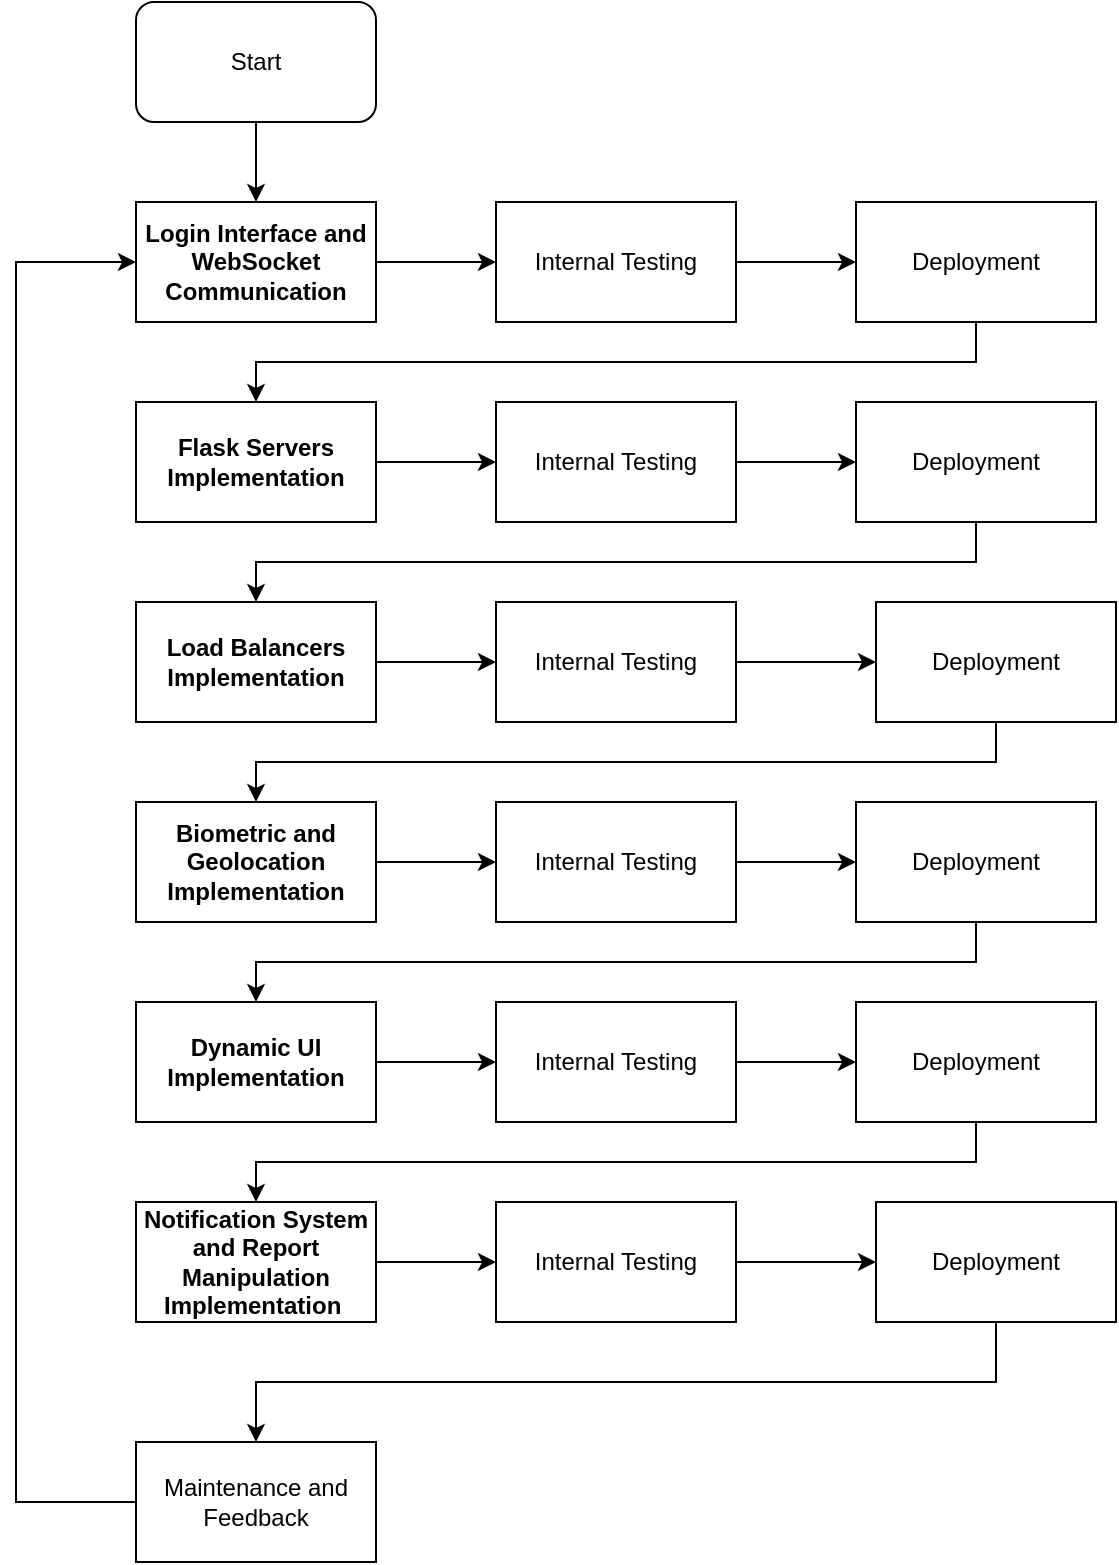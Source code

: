 <mxfile version="24.7.8">
  <diagram name="Page-1" id="AgJoVUSjqKcd8xcXDOm4">
    <mxGraphModel dx="1105" dy="662" grid="1" gridSize="10" guides="1" tooltips="1" connect="1" arrows="1" fold="1" page="1" pageScale="1" pageWidth="850" pageHeight="1100" math="0" shadow="0">
      <root>
        <mxCell id="0" />
        <mxCell id="1" parent="0" />
        <mxCell id="Y9yWMt7DGxpgapo3YCXP-12" style="edgeStyle=orthogonalEdgeStyle;rounded=0;orthogonalLoop=1;jettySize=auto;html=1;exitX=0.5;exitY=1;exitDx=0;exitDy=0;entryX=0.5;entryY=0;entryDx=0;entryDy=0;" edge="1" parent="1" source="Y9yWMt7DGxpgapo3YCXP-2" target="Y9yWMt7DGxpgapo3YCXP-3">
          <mxGeometry relative="1" as="geometry" />
        </mxCell>
        <mxCell id="Y9yWMt7DGxpgapo3YCXP-2" value="Start" style="rounded=1;whiteSpace=wrap;html=1;" vertex="1" parent="1">
          <mxGeometry x="330" y="150" width="120" height="60" as="geometry" />
        </mxCell>
        <mxCell id="Y9yWMt7DGxpgapo3YCXP-15" style="edgeStyle=orthogonalEdgeStyle;rounded=0;orthogonalLoop=1;jettySize=auto;html=1;exitX=1;exitY=0.5;exitDx=0;exitDy=0;entryX=0;entryY=0.5;entryDx=0;entryDy=0;" edge="1" parent="1" source="Y9yWMt7DGxpgapo3YCXP-3" target="Y9yWMt7DGxpgapo3YCXP-13">
          <mxGeometry relative="1" as="geometry" />
        </mxCell>
        <mxCell id="Y9yWMt7DGxpgapo3YCXP-3" value="Login Interface and WebSocket Communication" style="rounded=0;whiteSpace=wrap;html=1;fontStyle=1" vertex="1" parent="1">
          <mxGeometry x="330" y="250" width="120" height="60" as="geometry" />
        </mxCell>
        <mxCell id="Y9yWMt7DGxpgapo3YCXP-24" style="edgeStyle=orthogonalEdgeStyle;rounded=0;orthogonalLoop=1;jettySize=auto;html=1;exitX=1;exitY=0.5;exitDx=0;exitDy=0;entryX=0;entryY=0.5;entryDx=0;entryDy=0;" edge="1" parent="1" source="Y9yWMt7DGxpgapo3YCXP-4" target="Y9yWMt7DGxpgapo3YCXP-18">
          <mxGeometry relative="1" as="geometry" />
        </mxCell>
        <mxCell id="Y9yWMt7DGxpgapo3YCXP-4" value="Flask Servers Implementation" style="rounded=0;whiteSpace=wrap;html=1;fontStyle=1" vertex="1" parent="1">
          <mxGeometry x="330" y="350" width="120" height="60" as="geometry" />
        </mxCell>
        <mxCell id="Y9yWMt7DGxpgapo3YCXP-27" style="edgeStyle=orthogonalEdgeStyle;rounded=0;orthogonalLoop=1;jettySize=auto;html=1;exitX=1;exitY=0.5;exitDx=0;exitDy=0;entryX=0;entryY=0.5;entryDx=0;entryDy=0;" edge="1" parent="1" source="Y9yWMt7DGxpgapo3YCXP-5" target="Y9yWMt7DGxpgapo3YCXP-22">
          <mxGeometry relative="1" as="geometry" />
        </mxCell>
        <mxCell id="Y9yWMt7DGxpgapo3YCXP-5" value="Load Balancers Implementation" style="rounded=0;whiteSpace=wrap;html=1;fontStyle=1" vertex="1" parent="1">
          <mxGeometry x="330" y="450" width="120" height="60" as="geometry" />
        </mxCell>
        <mxCell id="Y9yWMt7DGxpgapo3YCXP-34" style="edgeStyle=orthogonalEdgeStyle;rounded=0;orthogonalLoop=1;jettySize=auto;html=1;exitX=1;exitY=0.5;exitDx=0;exitDy=0;entryX=0;entryY=0.5;entryDx=0;entryDy=0;" edge="1" parent="1" source="Y9yWMt7DGxpgapo3YCXP-6" target="Y9yWMt7DGxpgapo3YCXP-21">
          <mxGeometry relative="1" as="geometry" />
        </mxCell>
        <mxCell id="Y9yWMt7DGxpgapo3YCXP-6" value="Biometric and Geolocation Implementation" style="rounded=0;whiteSpace=wrap;html=1;fontStyle=1" vertex="1" parent="1">
          <mxGeometry x="330" y="550" width="120" height="60" as="geometry" />
        </mxCell>
        <mxCell id="Y9yWMt7DGxpgapo3YCXP-37" style="edgeStyle=orthogonalEdgeStyle;rounded=0;orthogonalLoop=1;jettySize=auto;html=1;exitX=1;exitY=0.5;exitDx=0;exitDy=0;entryX=0;entryY=0.5;entryDx=0;entryDy=0;" edge="1" parent="1" source="Y9yWMt7DGxpgapo3YCXP-7" target="Y9yWMt7DGxpgapo3YCXP-20">
          <mxGeometry relative="1" as="geometry" />
        </mxCell>
        <mxCell id="Y9yWMt7DGxpgapo3YCXP-7" value="Dynamic UI Implementation" style="rounded=0;whiteSpace=wrap;html=1;fontStyle=1" vertex="1" parent="1">
          <mxGeometry x="330" y="650" width="120" height="60" as="geometry" />
        </mxCell>
        <mxCell id="Y9yWMt7DGxpgapo3YCXP-40" style="edgeStyle=orthogonalEdgeStyle;rounded=0;orthogonalLoop=1;jettySize=auto;html=1;exitX=1;exitY=0.5;exitDx=0;exitDy=0;" edge="1" parent="1" source="Y9yWMt7DGxpgapo3YCXP-8" target="Y9yWMt7DGxpgapo3YCXP-23">
          <mxGeometry relative="1" as="geometry" />
        </mxCell>
        <mxCell id="Y9yWMt7DGxpgapo3YCXP-8" value="Notification System and Report Manipulation&lt;div&gt;Implementation&amp;nbsp;&lt;/div&gt;" style="rounded=0;whiteSpace=wrap;html=1;fontStyle=1" vertex="1" parent="1">
          <mxGeometry x="330" y="750" width="120" height="60" as="geometry" />
        </mxCell>
        <mxCell id="Y9yWMt7DGxpgapo3YCXP-43" style="edgeStyle=orthogonalEdgeStyle;rounded=0;orthogonalLoop=1;jettySize=auto;html=1;entryX=0;entryY=0.5;entryDx=0;entryDy=0;exitX=0;exitY=0.5;exitDx=0;exitDy=0;" edge="1" parent="1" source="Y9yWMt7DGxpgapo3YCXP-10" target="Y9yWMt7DGxpgapo3YCXP-3">
          <mxGeometry relative="1" as="geometry">
            <mxPoint x="270" y="870" as="sourcePoint" />
            <mxPoint x="210" y="280" as="targetPoint" />
            <Array as="points">
              <mxPoint x="270" y="900" />
              <mxPoint x="270" y="280" />
            </Array>
          </mxGeometry>
        </mxCell>
        <mxCell id="Y9yWMt7DGxpgapo3YCXP-10" value="Maintenance and Feedback" style="rounded=0;whiteSpace=wrap;html=1;" vertex="1" parent="1">
          <mxGeometry x="330" y="870" width="120" height="60" as="geometry" />
        </mxCell>
        <mxCell id="Y9yWMt7DGxpgapo3YCXP-16" style="edgeStyle=orthogonalEdgeStyle;rounded=0;orthogonalLoop=1;jettySize=auto;html=1;exitX=1;exitY=0.5;exitDx=0;exitDy=0;entryX=0;entryY=0.5;entryDx=0;entryDy=0;" edge="1" parent="1" source="Y9yWMt7DGxpgapo3YCXP-13" target="Y9yWMt7DGxpgapo3YCXP-14">
          <mxGeometry relative="1" as="geometry" />
        </mxCell>
        <mxCell id="Y9yWMt7DGxpgapo3YCXP-13" value="Internal Testing" style="rounded=0;whiteSpace=wrap;html=1;" vertex="1" parent="1">
          <mxGeometry x="510" y="250" width="120" height="60" as="geometry" />
        </mxCell>
        <mxCell id="Y9yWMt7DGxpgapo3YCXP-17" style="edgeStyle=orthogonalEdgeStyle;rounded=0;orthogonalLoop=1;jettySize=auto;html=1;exitX=0.5;exitY=1;exitDx=0;exitDy=0;entryX=0.5;entryY=0;entryDx=0;entryDy=0;" edge="1" parent="1" source="Y9yWMt7DGxpgapo3YCXP-14" target="Y9yWMt7DGxpgapo3YCXP-4">
          <mxGeometry relative="1" as="geometry" />
        </mxCell>
        <mxCell id="Y9yWMt7DGxpgapo3YCXP-14" value="Deployment" style="rounded=0;whiteSpace=wrap;html=1;" vertex="1" parent="1">
          <mxGeometry x="690" y="250" width="120" height="60" as="geometry" />
        </mxCell>
        <mxCell id="Y9yWMt7DGxpgapo3YCXP-25" style="edgeStyle=orthogonalEdgeStyle;rounded=0;orthogonalLoop=1;jettySize=auto;html=1;exitX=1;exitY=0.5;exitDx=0;exitDy=0;entryX=0;entryY=0.5;entryDx=0;entryDy=0;" edge="1" parent="1" source="Y9yWMt7DGxpgapo3YCXP-18" target="Y9yWMt7DGxpgapo3YCXP-19">
          <mxGeometry relative="1" as="geometry" />
        </mxCell>
        <mxCell id="Y9yWMt7DGxpgapo3YCXP-18" value="Internal Testing" style="rounded=0;whiteSpace=wrap;html=1;" vertex="1" parent="1">
          <mxGeometry x="510" y="350" width="120" height="60" as="geometry" />
        </mxCell>
        <mxCell id="Y9yWMt7DGxpgapo3YCXP-26" style="edgeStyle=orthogonalEdgeStyle;rounded=0;orthogonalLoop=1;jettySize=auto;html=1;exitX=0.5;exitY=1;exitDx=0;exitDy=0;entryX=0.5;entryY=0;entryDx=0;entryDy=0;" edge="1" parent="1" source="Y9yWMt7DGxpgapo3YCXP-19" target="Y9yWMt7DGxpgapo3YCXP-5">
          <mxGeometry relative="1" as="geometry" />
        </mxCell>
        <mxCell id="Y9yWMt7DGxpgapo3YCXP-19" value="Deployment" style="rounded=0;whiteSpace=wrap;html=1;" vertex="1" parent="1">
          <mxGeometry x="690" y="350" width="120" height="60" as="geometry" />
        </mxCell>
        <mxCell id="Y9yWMt7DGxpgapo3YCXP-38" style="edgeStyle=orthogonalEdgeStyle;rounded=0;orthogonalLoop=1;jettySize=auto;html=1;exitX=1;exitY=0.5;exitDx=0;exitDy=0;entryX=0;entryY=0.5;entryDx=0;entryDy=0;" edge="1" parent="1" source="Y9yWMt7DGxpgapo3YCXP-20" target="Y9yWMt7DGxpgapo3YCXP-29">
          <mxGeometry relative="1" as="geometry" />
        </mxCell>
        <mxCell id="Y9yWMt7DGxpgapo3YCXP-20" value="Internal Testing" style="rounded=0;whiteSpace=wrap;html=1;" vertex="1" parent="1">
          <mxGeometry x="510" y="650" width="120" height="60" as="geometry" />
        </mxCell>
        <mxCell id="Y9yWMt7DGxpgapo3YCXP-35" style="edgeStyle=orthogonalEdgeStyle;rounded=0;orthogonalLoop=1;jettySize=auto;html=1;entryX=0;entryY=0.5;entryDx=0;entryDy=0;" edge="1" parent="1" source="Y9yWMt7DGxpgapo3YCXP-21" target="Y9yWMt7DGxpgapo3YCXP-30">
          <mxGeometry relative="1" as="geometry" />
        </mxCell>
        <mxCell id="Y9yWMt7DGxpgapo3YCXP-21" value="Internal Testing" style="rounded=0;whiteSpace=wrap;html=1;" vertex="1" parent="1">
          <mxGeometry x="510" y="550" width="120" height="60" as="geometry" />
        </mxCell>
        <mxCell id="Y9yWMt7DGxpgapo3YCXP-32" style="edgeStyle=orthogonalEdgeStyle;rounded=0;orthogonalLoop=1;jettySize=auto;html=1;exitX=1;exitY=0.5;exitDx=0;exitDy=0;entryX=0;entryY=0.5;entryDx=0;entryDy=0;" edge="1" parent="1" source="Y9yWMt7DGxpgapo3YCXP-22" target="Y9yWMt7DGxpgapo3YCXP-31">
          <mxGeometry relative="1" as="geometry" />
        </mxCell>
        <mxCell id="Y9yWMt7DGxpgapo3YCXP-22" value="Internal Testing" style="rounded=0;whiteSpace=wrap;html=1;" vertex="1" parent="1">
          <mxGeometry x="510" y="450" width="120" height="60" as="geometry" />
        </mxCell>
        <mxCell id="Y9yWMt7DGxpgapo3YCXP-41" style="edgeStyle=orthogonalEdgeStyle;rounded=0;orthogonalLoop=1;jettySize=auto;html=1;exitX=1;exitY=0.5;exitDx=0;exitDy=0;entryX=0;entryY=0.5;entryDx=0;entryDy=0;" edge="1" parent="1" source="Y9yWMt7DGxpgapo3YCXP-23" target="Y9yWMt7DGxpgapo3YCXP-28">
          <mxGeometry relative="1" as="geometry" />
        </mxCell>
        <mxCell id="Y9yWMt7DGxpgapo3YCXP-23" value="Internal Testing" style="rounded=0;whiteSpace=wrap;html=1;" vertex="1" parent="1">
          <mxGeometry x="510" y="750" width="120" height="60" as="geometry" />
        </mxCell>
        <mxCell id="Y9yWMt7DGxpgapo3YCXP-42" style="edgeStyle=orthogonalEdgeStyle;rounded=0;orthogonalLoop=1;jettySize=auto;html=1;exitX=0.5;exitY=1;exitDx=0;exitDy=0;entryX=0.5;entryY=0;entryDx=0;entryDy=0;" edge="1" parent="1" source="Y9yWMt7DGxpgapo3YCXP-28" target="Y9yWMt7DGxpgapo3YCXP-10">
          <mxGeometry relative="1" as="geometry" />
        </mxCell>
        <mxCell id="Y9yWMt7DGxpgapo3YCXP-28" value="Deployment" style="rounded=0;whiteSpace=wrap;html=1;" vertex="1" parent="1">
          <mxGeometry x="700" y="750" width="120" height="60" as="geometry" />
        </mxCell>
        <mxCell id="Y9yWMt7DGxpgapo3YCXP-39" style="edgeStyle=orthogonalEdgeStyle;rounded=0;orthogonalLoop=1;jettySize=auto;html=1;exitX=0.5;exitY=1;exitDx=0;exitDy=0;entryX=0.5;entryY=0;entryDx=0;entryDy=0;" edge="1" parent="1" source="Y9yWMt7DGxpgapo3YCXP-29" target="Y9yWMt7DGxpgapo3YCXP-8">
          <mxGeometry relative="1" as="geometry" />
        </mxCell>
        <mxCell id="Y9yWMt7DGxpgapo3YCXP-29" value="Deployment" style="rounded=0;whiteSpace=wrap;html=1;" vertex="1" parent="1">
          <mxGeometry x="690" y="650" width="120" height="60" as="geometry" />
        </mxCell>
        <mxCell id="Y9yWMt7DGxpgapo3YCXP-36" style="edgeStyle=orthogonalEdgeStyle;rounded=0;orthogonalLoop=1;jettySize=auto;html=1;exitX=0.5;exitY=1;exitDx=0;exitDy=0;entryX=0.5;entryY=0;entryDx=0;entryDy=0;" edge="1" parent="1" source="Y9yWMt7DGxpgapo3YCXP-30" target="Y9yWMt7DGxpgapo3YCXP-7">
          <mxGeometry relative="1" as="geometry" />
        </mxCell>
        <mxCell id="Y9yWMt7DGxpgapo3YCXP-30" value="Deployment" style="rounded=0;whiteSpace=wrap;html=1;" vertex="1" parent="1">
          <mxGeometry x="690" y="550" width="120" height="60" as="geometry" />
        </mxCell>
        <mxCell id="Y9yWMt7DGxpgapo3YCXP-33" style="edgeStyle=orthogonalEdgeStyle;rounded=0;orthogonalLoop=1;jettySize=auto;html=1;exitX=0.5;exitY=1;exitDx=0;exitDy=0;entryX=0.5;entryY=0;entryDx=0;entryDy=0;" edge="1" parent="1" source="Y9yWMt7DGxpgapo3YCXP-31" target="Y9yWMt7DGxpgapo3YCXP-6">
          <mxGeometry relative="1" as="geometry" />
        </mxCell>
        <mxCell id="Y9yWMt7DGxpgapo3YCXP-31" value="Deployment" style="rounded=0;whiteSpace=wrap;html=1;" vertex="1" parent="1">
          <mxGeometry x="700" y="450" width="120" height="60" as="geometry" />
        </mxCell>
      </root>
    </mxGraphModel>
  </diagram>
</mxfile>
